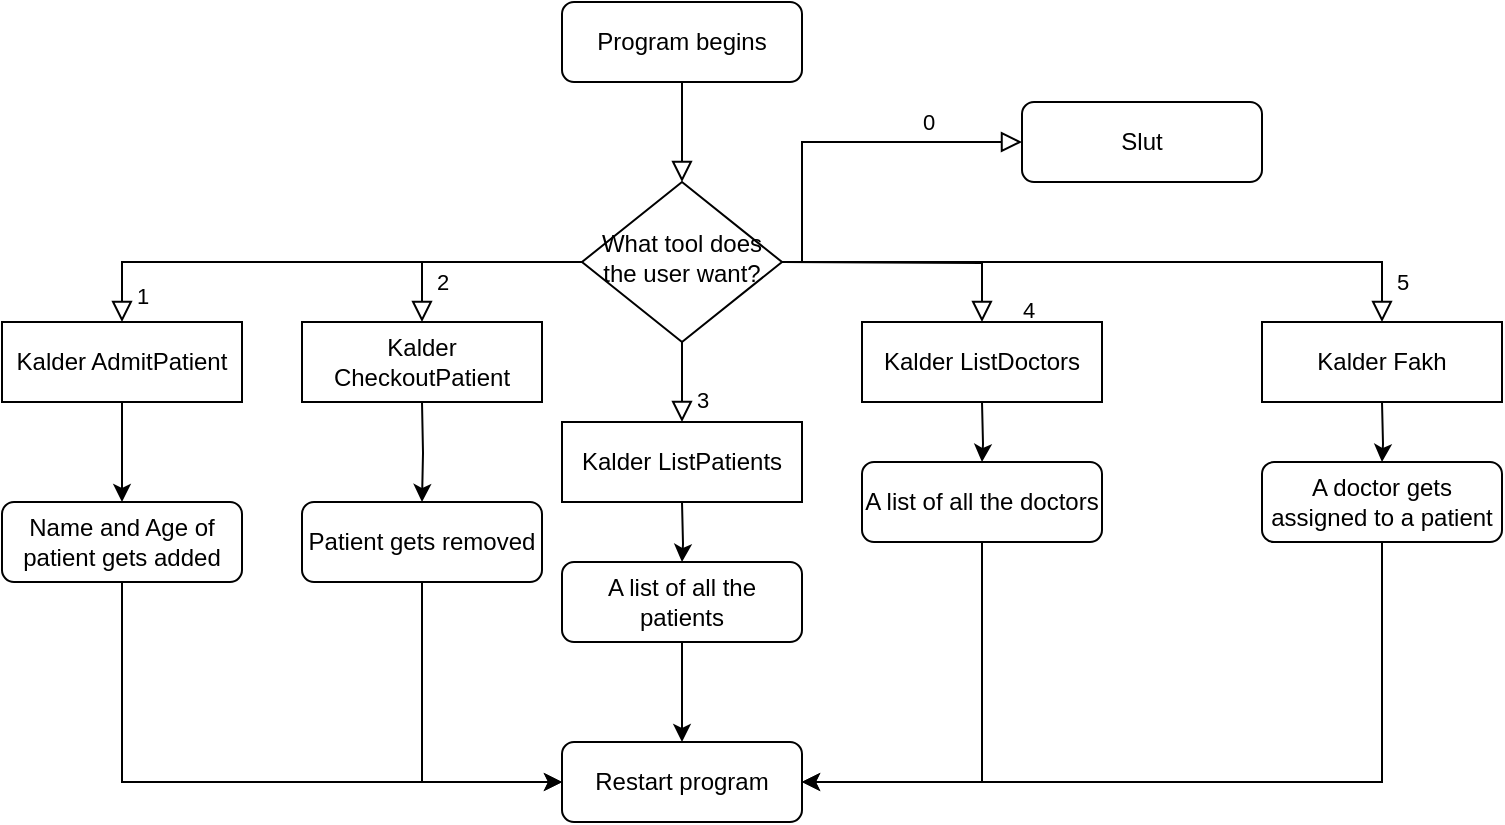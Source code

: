 <mxfile version="13.1.2" type="device"><diagram id="C5RBs43oDa-KdzZeNtuy" name="Page-1"><mxGraphModel dx="1422" dy="762" grid="1" gridSize="10" guides="1" tooltips="1" connect="1" arrows="1" fold="1" page="1" pageScale="1" pageWidth="827" pageHeight="1169" math="0" shadow="0"><root><mxCell id="WIyWlLk6GJQsqaUBKTNV-0"/><mxCell id="WIyWlLk6GJQsqaUBKTNV-1" parent="WIyWlLk6GJQsqaUBKTNV-0"/><mxCell id="WIyWlLk6GJQsqaUBKTNV-2" value="" style="rounded=0;html=1;jettySize=auto;orthogonalLoop=1;fontSize=11;endArrow=block;endFill=0;endSize=8;strokeWidth=1;shadow=0;labelBackgroundColor=none;edgeStyle=orthogonalEdgeStyle;" parent="WIyWlLk6GJQsqaUBKTNV-1" source="WIyWlLk6GJQsqaUBKTNV-3" target="WIyWlLk6GJQsqaUBKTNV-6" edge="1"><mxGeometry relative="1" as="geometry"/></mxCell><mxCell id="WIyWlLk6GJQsqaUBKTNV-3" value="Program begins" style="rounded=1;whiteSpace=wrap;html=1;fontSize=12;glass=0;strokeWidth=1;shadow=0;" parent="WIyWlLk6GJQsqaUBKTNV-1" vertex="1"><mxGeometry x="320" y="30" width="120" height="40" as="geometry"/></mxCell><mxCell id="WIyWlLk6GJQsqaUBKTNV-5" value="5&lt;span style=&quot;color: rgba(0 , 0 , 0 , 0) ; font-family: monospace ; font-size: 0px&quot;&gt;%3CmxGraphModel%3E%3Croot%3E%3CmxCell%20id%3D%220%22%2F%3E%3CmxCell%20id%3D%221%22%20parent%3D%220%22%2F%3E%3CmxCell%20id%3D%222%22%20value%3D%22Replace%20Bulb%22%20style%3D%22rounded%3D1%3BwhiteSpace%3Dwrap%3Bhtml%3D1%3BfontSize%3D12%3Bglass%3D0%3BstrokeWidth%3D1%3Bshadow%3D0%3B%22%20vertex%3D%221%22%20parent%3D%221%22%3E%3CmxGeometry%20x%3D%22320%22%20y%3D%22310%22%20width%3D%22120%22%20height%3D%2240%22%20as%3D%22geometry%22%2F%3E%3C%2FmxCell%3E%3C%2Froot%3E%3C%2FmxGraphModel%3E&lt;/span&gt;" style="edgeStyle=orthogonalEdgeStyle;rounded=0;html=1;jettySize=auto;orthogonalLoop=1;fontSize=11;endArrow=block;endFill=0;endSize=8;strokeWidth=1;shadow=0;labelBackgroundColor=none;entryX=0.5;entryY=0;entryDx=0;entryDy=0;" parent="WIyWlLk6GJQsqaUBKTNV-1" source="WIyWlLk6GJQsqaUBKTNV-6" target="IxygUsqTFks6XRMEiaj3-36" edge="1"><mxGeometry x="0.818" y="-14" relative="1" as="geometry"><mxPoint x="24" y="10" as="offset"/><mxPoint x="730" y="190" as="targetPoint"/></mxGeometry></mxCell><mxCell id="WIyWlLk6GJQsqaUBKTNV-6" value="What tool does the user want?" style="rhombus;whiteSpace=wrap;html=1;shadow=0;fontFamily=Helvetica;fontSize=12;align=center;strokeWidth=1;spacing=6;spacingTop=-4;" parent="WIyWlLk6GJQsqaUBKTNV-1" vertex="1"><mxGeometry x="330" y="120" width="100" height="80" as="geometry"/></mxCell><mxCell id="IxygUsqTFks6XRMEiaj3-13" style="edgeStyle=orthogonalEdgeStyle;rounded=0;orthogonalLoop=1;jettySize=auto;html=1;exitX=0.5;exitY=1;exitDx=0;exitDy=0;entryX=0.5;entryY=0;entryDx=0;entryDy=0;" edge="1" parent="WIyWlLk6GJQsqaUBKTNV-1" source="IxygUsqTFks6XRMEiaj3-33" target="IxygUsqTFks6XRMEiaj3-14"><mxGeometry relative="1" as="geometry"><mxPoint x="81" y="290" as="targetPoint"/><mxPoint x="90" y="230" as="sourcePoint"/><Array as="points"><mxPoint x="100" y="260"/><mxPoint x="100" y="260"/></Array></mxGeometry></mxCell><mxCell id="IxygUsqTFks6XRMEiaj3-22" style="edgeStyle=orthogonalEdgeStyle;rounded=0;orthogonalLoop=1;jettySize=auto;html=1;entryX=0.5;entryY=0;entryDx=0;entryDy=0;" edge="1" parent="WIyWlLk6GJQsqaUBKTNV-1" target="IxygUsqTFks6XRMEiaj3-21"><mxGeometry relative="1" as="geometry"><mxPoint x="250" y="230" as="sourcePoint"/></mxGeometry></mxCell><mxCell id="IxygUsqTFks6XRMEiaj3-25" style="edgeStyle=orthogonalEdgeStyle;rounded=0;orthogonalLoop=1;jettySize=auto;html=1;" edge="1" parent="WIyWlLk6GJQsqaUBKTNV-1" target="IxygUsqTFks6XRMEiaj3-24"><mxGeometry relative="1" as="geometry"><mxPoint x="380" y="280" as="sourcePoint"/></mxGeometry></mxCell><mxCell id="IxygUsqTFks6XRMEiaj3-32" style="edgeStyle=orthogonalEdgeStyle;rounded=0;orthogonalLoop=1;jettySize=auto;html=1;" edge="1" parent="WIyWlLk6GJQsqaUBKTNV-1" target="IxygUsqTFks6XRMEiaj3-27"><mxGeometry relative="1" as="geometry"><mxPoint x="530" y="230" as="sourcePoint"/></mxGeometry></mxCell><mxCell id="IxygUsqTFks6XRMEiaj3-30" style="edgeStyle=orthogonalEdgeStyle;rounded=0;orthogonalLoop=1;jettySize=auto;html=1;" edge="1" parent="WIyWlLk6GJQsqaUBKTNV-1" target="IxygUsqTFks6XRMEiaj3-29"><mxGeometry relative="1" as="geometry"><mxPoint x="730" y="230" as="sourcePoint"/></mxGeometry></mxCell><mxCell id="IxygUsqTFks6XRMEiaj3-9" value="4" style="edgeStyle=orthogonalEdgeStyle;rounded=0;html=1;jettySize=auto;orthogonalLoop=1;fontSize=11;endArrow=block;endFill=0;endSize=8;strokeWidth=1;shadow=0;labelBackgroundColor=none;entryX=0.5;entryY=0;entryDx=0;entryDy=0;" edge="1" parent="WIyWlLk6GJQsqaUBKTNV-1" target="IxygUsqTFks6XRMEiaj3-35"><mxGeometry x="0.538" y="-14" relative="1" as="geometry"><mxPoint x="24" y="10" as="offset"/><mxPoint x="430" y="160" as="sourcePoint"/><mxPoint x="530" y="190" as="targetPoint"/></mxGeometry></mxCell><mxCell id="IxygUsqTFks6XRMEiaj3-10" value="3" style="edgeStyle=orthogonalEdgeStyle;rounded=0;html=1;jettySize=auto;orthogonalLoop=1;fontSize=11;endArrow=block;endFill=0;endSize=8;strokeWidth=1;shadow=0;labelBackgroundColor=none;entryX=0.5;entryY=0;entryDx=0;entryDy=0;exitX=0.5;exitY=1;exitDx=0;exitDy=0;" edge="1" parent="WIyWlLk6GJQsqaUBKTNV-1" source="WIyWlLk6GJQsqaUBKTNV-6"><mxGeometry x="0.455" y="10" relative="1" as="geometry"><mxPoint as="offset"/><mxPoint x="450" y="180" as="sourcePoint"/><mxPoint x="380" y="240" as="targetPoint"/></mxGeometry></mxCell><mxCell id="IxygUsqTFks6XRMEiaj3-11" value="1" style="edgeStyle=orthogonalEdgeStyle;rounded=0;html=1;jettySize=auto;orthogonalLoop=1;fontSize=11;endArrow=block;endFill=0;endSize=8;strokeWidth=1;shadow=0;labelBackgroundColor=none;entryX=0.5;entryY=0;entryDx=0;entryDy=0;exitX=0;exitY=0.5;exitDx=0;exitDy=0;" edge="1" parent="WIyWlLk6GJQsqaUBKTNV-1" source="WIyWlLk6GJQsqaUBKTNV-6" target="IxygUsqTFks6XRMEiaj3-33"><mxGeometry x="0.818" y="-14" relative="1" as="geometry"><mxPoint x="24" y="10" as="offset"/><mxPoint x="150" y="410" as="sourcePoint"/><mxPoint x="90" y="190" as="targetPoint"/><Array as="points"><mxPoint x="100" y="160"/></Array></mxGeometry></mxCell><mxCell id="IxygUsqTFks6XRMEiaj3-12" value="2" style="edgeStyle=orthogonalEdgeStyle;rounded=0;html=1;jettySize=auto;orthogonalLoop=1;fontSize=11;endArrow=block;endFill=0;endSize=8;strokeWidth=1;shadow=0;labelBackgroundColor=none;entryX=0.5;entryY=0;entryDx=0;entryDy=0;exitX=0;exitY=0.5;exitDx=0;exitDy=0;" edge="1" parent="WIyWlLk6GJQsqaUBKTNV-1" source="WIyWlLk6GJQsqaUBKTNV-6" target="IxygUsqTFks6XRMEiaj3-34"><mxGeometry x="0.273" y="10" relative="1" as="geometry"><mxPoint as="offset"/><mxPoint x="470" y="200" as="sourcePoint"/><mxPoint x="250" y="190" as="targetPoint"/><Array as="points"><mxPoint x="250" y="160"/></Array></mxGeometry></mxCell><mxCell id="IxygUsqTFks6XRMEiaj3-20" style="edgeStyle=orthogonalEdgeStyle;rounded=0;orthogonalLoop=1;jettySize=auto;html=1;entryX=0;entryY=0.5;entryDx=0;entryDy=0;exitX=0.5;exitY=1;exitDx=0;exitDy=0;" edge="1" parent="WIyWlLk6GJQsqaUBKTNV-1" source="IxygUsqTFks6XRMEiaj3-14" target="IxygUsqTFks6XRMEiaj3-16"><mxGeometry relative="1" as="geometry"><Array as="points"><mxPoint x="100" y="420"/></Array></mxGeometry></mxCell><mxCell id="IxygUsqTFks6XRMEiaj3-14" value="Name and Age of patient gets added" style="rounded=1;whiteSpace=wrap;html=1;fontSize=12;glass=0;strokeWidth=1;shadow=0;" vertex="1" parent="WIyWlLk6GJQsqaUBKTNV-1"><mxGeometry x="40" y="280" width="120" height="40" as="geometry"/></mxCell><mxCell id="IxygUsqTFks6XRMEiaj3-16" value="Restart program" style="rounded=1;whiteSpace=wrap;html=1;fontSize=12;glass=0;strokeWidth=1;shadow=0;" vertex="1" parent="WIyWlLk6GJQsqaUBKTNV-1"><mxGeometry x="320" y="400" width="120" height="40" as="geometry"/></mxCell><mxCell id="IxygUsqTFks6XRMEiaj3-18" value="Slut" style="rounded=1;whiteSpace=wrap;html=1;fontSize=12;glass=0;strokeWidth=1;shadow=0;" vertex="1" parent="WIyWlLk6GJQsqaUBKTNV-1"><mxGeometry x="550" y="80" width="120" height="40" as="geometry"/></mxCell><mxCell id="IxygUsqTFks6XRMEiaj3-19" value="0" style="edgeStyle=orthogonalEdgeStyle;rounded=0;html=1;jettySize=auto;orthogonalLoop=1;fontSize=11;endArrow=block;endFill=0;endSize=8;strokeWidth=1;shadow=0;labelBackgroundColor=none;entryX=0;entryY=0.5;entryDx=0;entryDy=0;" edge="1" parent="WIyWlLk6GJQsqaUBKTNV-1" target="IxygUsqTFks6XRMEiaj3-18"><mxGeometry x="0.474" y="10" relative="1" as="geometry"><mxPoint as="offset"/><mxPoint x="430" y="160" as="sourcePoint"/><mxPoint x="540" y="200" as="targetPoint"/><Array as="points"><mxPoint x="440" y="160"/><mxPoint x="440" y="100"/></Array></mxGeometry></mxCell><mxCell id="IxygUsqTFks6XRMEiaj3-23" style="edgeStyle=orthogonalEdgeStyle;rounded=0;orthogonalLoop=1;jettySize=auto;html=1;entryX=0;entryY=0.5;entryDx=0;entryDy=0;exitX=0.5;exitY=1;exitDx=0;exitDy=0;" edge="1" parent="WIyWlLk6GJQsqaUBKTNV-1" source="IxygUsqTFks6XRMEiaj3-21" target="IxygUsqTFks6XRMEiaj3-16"><mxGeometry relative="1" as="geometry"><mxPoint x="250" y="420" as="targetPoint"/><Array as="points"><mxPoint x="250" y="420"/></Array></mxGeometry></mxCell><mxCell id="IxygUsqTFks6XRMEiaj3-21" value="Patient gets removed" style="rounded=1;whiteSpace=wrap;html=1;fontSize=12;glass=0;strokeWidth=1;shadow=0;" vertex="1" parent="WIyWlLk6GJQsqaUBKTNV-1"><mxGeometry x="190" y="280" width="120" height="40" as="geometry"/></mxCell><mxCell id="IxygUsqTFks6XRMEiaj3-26" style="edgeStyle=orthogonalEdgeStyle;rounded=0;orthogonalLoop=1;jettySize=auto;html=1;" edge="1" parent="WIyWlLk6GJQsqaUBKTNV-1" source="IxygUsqTFks6XRMEiaj3-24" target="IxygUsqTFks6XRMEiaj3-16"><mxGeometry relative="1" as="geometry"/></mxCell><mxCell id="IxygUsqTFks6XRMEiaj3-24" value="A list of all the patients" style="rounded=1;whiteSpace=wrap;html=1;fontSize=12;glass=0;strokeWidth=1;shadow=0;" vertex="1" parent="WIyWlLk6GJQsqaUBKTNV-1"><mxGeometry x="320" y="310" width="120" height="40" as="geometry"/></mxCell><mxCell id="IxygUsqTFks6XRMEiaj3-28" style="edgeStyle=orthogonalEdgeStyle;rounded=0;orthogonalLoop=1;jettySize=auto;html=1;entryX=1;entryY=0.5;entryDx=0;entryDy=0;exitX=0.5;exitY=1;exitDx=0;exitDy=0;" edge="1" parent="WIyWlLk6GJQsqaUBKTNV-1" source="IxygUsqTFks6XRMEiaj3-27" target="IxygUsqTFks6XRMEiaj3-16"><mxGeometry relative="1" as="geometry"><Array as="points"><mxPoint x="530" y="420"/></Array></mxGeometry></mxCell><mxCell id="IxygUsqTFks6XRMEiaj3-27" value="A list of all the doctors" style="rounded=1;whiteSpace=wrap;html=1;fontSize=12;glass=0;strokeWidth=1;shadow=0;" vertex="1" parent="WIyWlLk6GJQsqaUBKTNV-1"><mxGeometry x="470" y="260" width="120" height="40" as="geometry"/></mxCell><mxCell id="IxygUsqTFks6XRMEiaj3-31" style="edgeStyle=orthogonalEdgeStyle;rounded=0;orthogonalLoop=1;jettySize=auto;html=1;entryX=1;entryY=0.5;entryDx=0;entryDy=0;" edge="1" parent="WIyWlLk6GJQsqaUBKTNV-1" source="IxygUsqTFks6XRMEiaj3-29" target="IxygUsqTFks6XRMEiaj3-16"><mxGeometry relative="1" as="geometry"><Array as="points"><mxPoint x="730" y="420"/></Array></mxGeometry></mxCell><mxCell id="IxygUsqTFks6XRMEiaj3-29" value="A doctor gets assigned to a patient" style="rounded=1;whiteSpace=wrap;html=1;fontSize=12;glass=0;strokeWidth=1;shadow=0;" vertex="1" parent="WIyWlLk6GJQsqaUBKTNV-1"><mxGeometry x="670" y="260" width="120" height="40" as="geometry"/></mxCell><mxCell id="IxygUsqTFks6XRMEiaj3-33" value="Kalder AdmitPatient" style="rounded=0;whiteSpace=wrap;html=1;" vertex="1" parent="WIyWlLk6GJQsqaUBKTNV-1"><mxGeometry x="40" y="190" width="120" height="40" as="geometry"/></mxCell><mxCell id="IxygUsqTFks6XRMEiaj3-34" value="Kalder CheckoutPatient" style="rounded=0;whiteSpace=wrap;html=1;" vertex="1" parent="WIyWlLk6GJQsqaUBKTNV-1"><mxGeometry x="190" y="190" width="120" height="40" as="geometry"/></mxCell><mxCell id="IxygUsqTFks6XRMEiaj3-35" value="Kalder ListDoctors" style="rounded=0;whiteSpace=wrap;html=1;" vertex="1" parent="WIyWlLk6GJQsqaUBKTNV-1"><mxGeometry x="470" y="190" width="120" height="40" as="geometry"/></mxCell><mxCell id="IxygUsqTFks6XRMEiaj3-36" value="Kalder Fakh" style="rounded=0;whiteSpace=wrap;html=1;" vertex="1" parent="WIyWlLk6GJQsqaUBKTNV-1"><mxGeometry x="670" y="190" width="120" height="40" as="geometry"/></mxCell><mxCell id="IxygUsqTFks6XRMEiaj3-38" value="Kalder ListPatients" style="rounded=0;whiteSpace=wrap;html=1;" vertex="1" parent="WIyWlLk6GJQsqaUBKTNV-1"><mxGeometry x="320" y="240" width="120" height="40" as="geometry"/></mxCell></root></mxGraphModel></diagram></mxfile>
